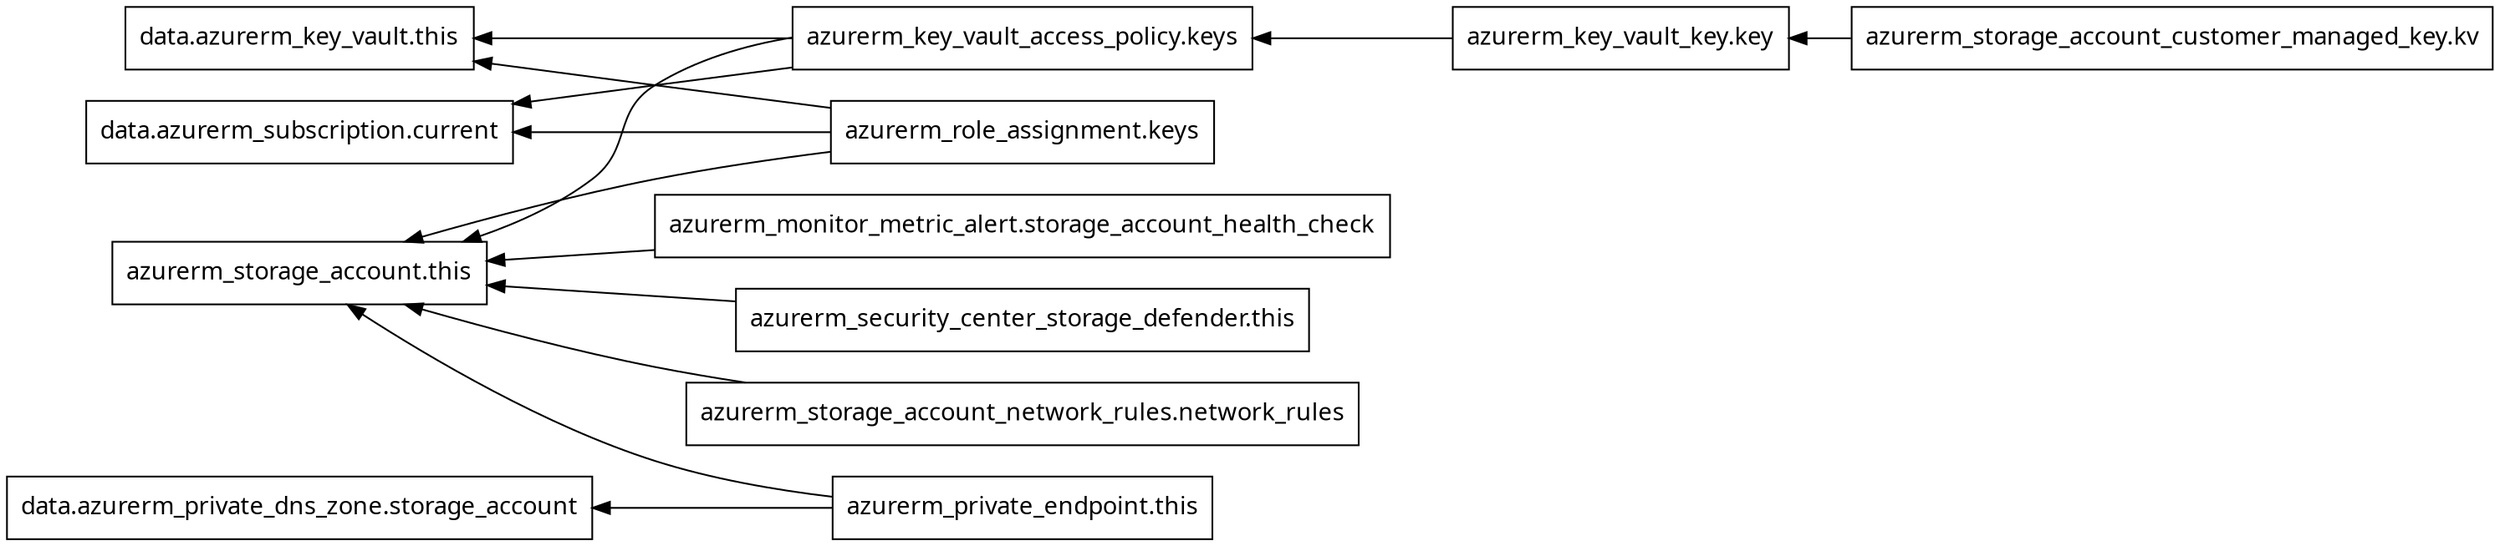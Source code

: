 digraph G {
  rankdir = "RL";
  node [shape = rect, fontname = "sans-serif"];
  "data.azurerm_key_vault.this" [label="data.azurerm_key_vault.this"];
  "data.azurerm_private_dns_zone.storage_account" [label="data.azurerm_private_dns_zone.storage_account"];
  "data.azurerm_subscription.current" [label="data.azurerm_subscription.current"];
  "azurerm_key_vault_access_policy.keys" [label="azurerm_key_vault_access_policy.keys"];
  "azurerm_key_vault_key.key" [label="azurerm_key_vault_key.key"];
  "azurerm_monitor_metric_alert.storage_account_health_check" [label="azurerm_monitor_metric_alert.storage_account_health_check"];
  "azurerm_private_endpoint.this" [label="azurerm_private_endpoint.this"];
  "azurerm_role_assignment.keys" [label="azurerm_role_assignment.keys"];
  "azurerm_security_center_storage_defender.this" [label="azurerm_security_center_storage_defender.this"];
  "azurerm_storage_account.this" [label="azurerm_storage_account.this"];
  "azurerm_storage_account_customer_managed_key.kv" [label="azurerm_storage_account_customer_managed_key.kv"];
  "azurerm_storage_account_network_rules.network_rules" [label="azurerm_storage_account_network_rules.network_rules"];
  "azurerm_key_vault_access_policy.keys" -> "data.azurerm_key_vault.this";
  "azurerm_key_vault_access_policy.keys" -> "data.azurerm_subscription.current";
  "azurerm_key_vault_access_policy.keys" -> "azurerm_storage_account.this";
  "azurerm_key_vault_key.key" -> "azurerm_key_vault_access_policy.keys";
  "azurerm_monitor_metric_alert.storage_account_health_check" -> "azurerm_storage_account.this";
  "azurerm_private_endpoint.this" -> "data.azurerm_private_dns_zone.storage_account";
  "azurerm_private_endpoint.this" -> "azurerm_storage_account.this";
  "azurerm_role_assignment.keys" -> "data.azurerm_key_vault.this";
  "azurerm_role_assignment.keys" -> "data.azurerm_subscription.current";
  "azurerm_role_assignment.keys" -> "azurerm_storage_account.this";
  "azurerm_security_center_storage_defender.this" -> "azurerm_storage_account.this";
  "azurerm_storage_account_customer_managed_key.kv" -> "azurerm_key_vault_key.key";
  "azurerm_storage_account_network_rules.network_rules" -> "azurerm_storage_account.this";
}
